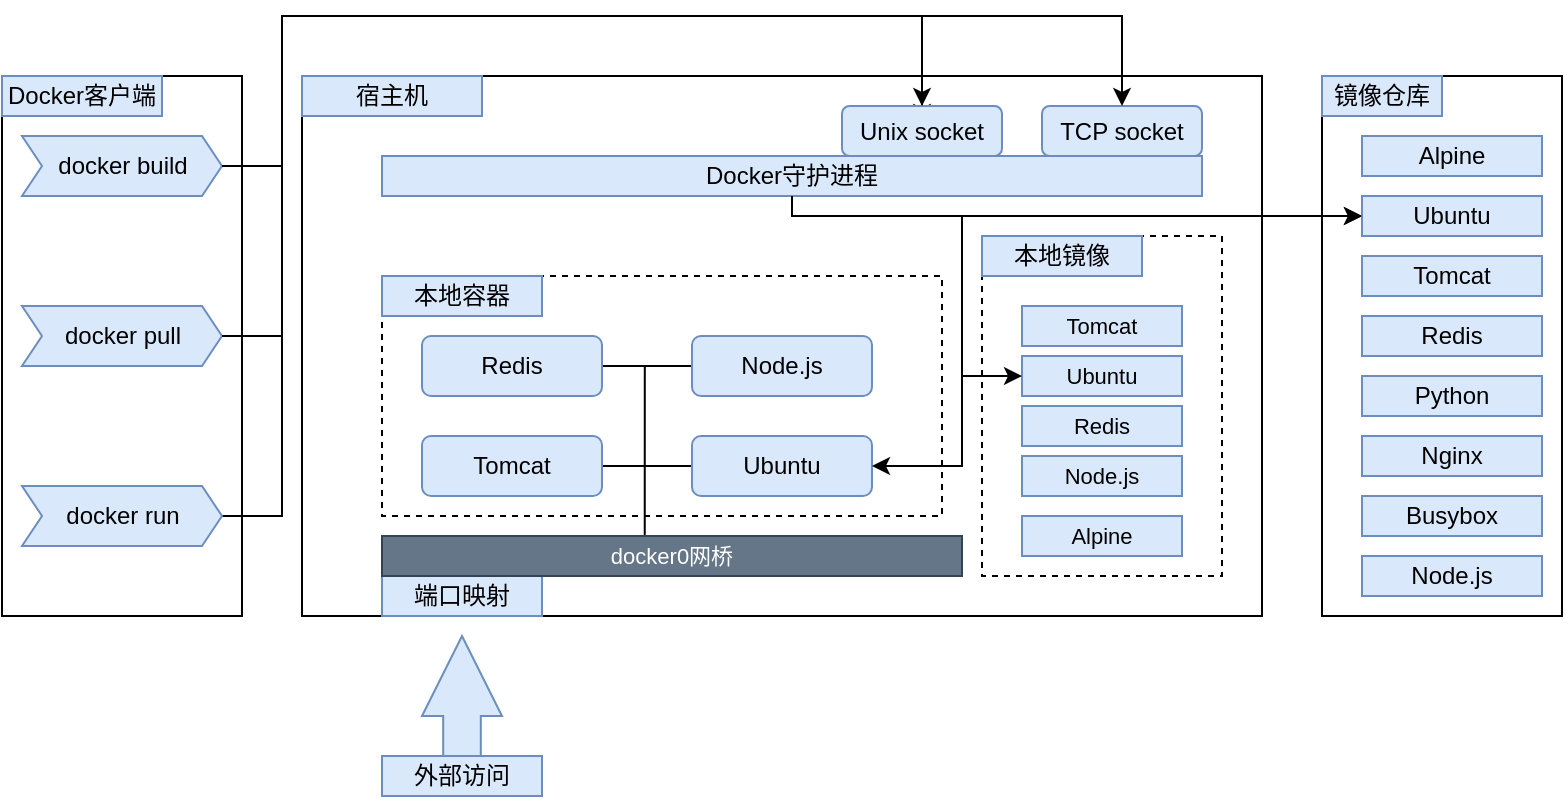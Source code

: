 <mxfile version="20.5.1" type="github"><diagram id="lHEB-m2hU_VOAhkfCgq5" name="Page-1"><mxGraphModel dx="782" dy="380" grid="1" gridSize="10" guides="1" tooltips="1" connect="1" arrows="1" fold="1" page="1" pageScale="1" pageWidth="827" pageHeight="1169" background="#FFFFFF" math="0" shadow="0"><root><mxCell id="0"/><mxCell id="1" parent="0"/><mxCell id="TYcr5P6r7JHoRjCFOCoq-2" value="" style="rounded=0;whiteSpace=wrap;html=1;" parent="1" vertex="1"><mxGeometry y="40" width="120" height="270" as="geometry"/></mxCell><mxCell id="TYcr5P6r7JHoRjCFOCoq-6" value="docker pull" style="html=1;shadow=0;dashed=0;align=center;verticalAlign=middle;shape=mxgraph.arrows2.arrow;dy=0;dx=10;notch=10;fillColor=#dae8fc;strokeColor=#6c8ebf;" parent="1" vertex="1"><mxGeometry x="10" y="155" width="100" height="30" as="geometry"/></mxCell><mxCell id="TYcr5P6r7JHoRjCFOCoq-44" style="edgeStyle=orthogonalEdgeStyle;rounded=0;orthogonalLoop=1;jettySize=auto;html=1;exitX=1;exitY=0.5;exitDx=0;exitDy=0;exitPerimeter=0;entryX=0.5;entryY=0;entryDx=0;entryDy=0;" parent="1" source="TYcr5P6r7JHoRjCFOCoq-7" target="TYcr5P6r7JHoRjCFOCoq-13" edge="1"><mxGeometry relative="1" as="geometry"><Array as="points"><mxPoint x="140" y="85"/><mxPoint x="140" y="10"/><mxPoint x="460" y="10"/></Array></mxGeometry></mxCell><mxCell id="TYcr5P6r7JHoRjCFOCoq-7" value="docker build" style="html=1;shadow=0;dashed=0;align=center;verticalAlign=middle;shape=mxgraph.arrows2.arrow;dy=0;dx=10;notch=10;fillColor=#dae8fc;strokeColor=#6c8ebf;" parent="1" vertex="1"><mxGeometry x="10" y="70" width="100" height="30" as="geometry"/></mxCell><mxCell id="TYcr5P6r7JHoRjCFOCoq-58" style="edgeStyle=orthogonalEdgeStyle;rounded=0;orthogonalLoop=1;jettySize=auto;html=1;exitX=1;exitY=0.5;exitDx=0;exitDy=0;exitPerimeter=0;entryX=0.5;entryY=0;entryDx=0;entryDy=0;" parent="1" source="TYcr5P6r7JHoRjCFOCoq-8" target="TYcr5P6r7JHoRjCFOCoq-13" edge="1"><mxGeometry relative="1" as="geometry"><Array as="points"><mxPoint x="140" y="260"/><mxPoint x="140" y="10"/><mxPoint x="460" y="10"/></Array></mxGeometry></mxCell><mxCell id="TYcr5P6r7JHoRjCFOCoq-8" value="docker run" style="html=1;shadow=0;dashed=0;align=center;verticalAlign=middle;shape=mxgraph.arrows2.arrow;dy=0;dx=10;notch=10;fillStyle=auto;fillColor=#dae8fc;strokeColor=#6c8ebf;" parent="1" vertex="1"><mxGeometry x="10" y="245" width="100" height="30" as="geometry"/></mxCell><mxCell id="TYcr5P6r7JHoRjCFOCoq-9" value="Docker客户端" style="rounded=0;whiteSpace=wrap;html=1;fillColor=#dae8fc;strokeColor=#6c8ebf;" parent="1" vertex="1"><mxGeometry y="40" width="80" height="20" as="geometry"/></mxCell><mxCell id="TYcr5P6r7JHoRjCFOCoq-10" value="" style="rounded=0;whiteSpace=wrap;html=1;" parent="1" vertex="1"><mxGeometry x="150" y="40" width="480" height="270" as="geometry"/></mxCell><mxCell id="TYcr5P6r7JHoRjCFOCoq-11" value="" style="rounded=0;whiteSpace=wrap;html=1;" parent="1" vertex="1"><mxGeometry x="660" y="40" width="120" height="270" as="geometry"/></mxCell><mxCell id="TYcr5P6r7JHoRjCFOCoq-12" value="宿主机" style="rounded=0;whiteSpace=wrap;html=1;fillColor=#dae8fc;strokeColor=#6c8ebf;" parent="1" vertex="1"><mxGeometry x="150" y="40" width="90" height="20" as="geometry"/></mxCell><mxCell id="TYcr5P6r7JHoRjCFOCoq-52" style="edgeStyle=orthogonalEdgeStyle;rounded=0;orthogonalLoop=1;jettySize=auto;html=1;" parent="1" source="TYcr5P6r7JHoRjCFOCoq-13" edge="1"><mxGeometry relative="1" as="geometry"><mxPoint x="460" y="63" as="targetPoint"/></mxGeometry></mxCell><mxCell id="TYcr5P6r7JHoRjCFOCoq-13" value="Unix socket" style="rounded=1;whiteSpace=wrap;html=1;fillColor=#dae8fc;strokeColor=#6c8ebf;" parent="1" vertex="1"><mxGeometry x="420" y="55" width="80" height="25" as="geometry"/></mxCell><mxCell id="TYcr5P6r7JHoRjCFOCoq-14" value="TCP socket" style="rounded=1;whiteSpace=wrap;html=1;fillColor=#dae8fc;strokeColor=#6c8ebf;" parent="1" vertex="1"><mxGeometry x="520" y="55" width="80" height="25" as="geometry"/></mxCell><mxCell id="TYcr5P6r7JHoRjCFOCoq-59" style="edgeStyle=orthogonalEdgeStyle;rounded=0;orthogonalLoop=1;jettySize=auto;html=1;exitX=0.5;exitY=1;exitDx=0;exitDy=0;entryX=0;entryY=0.5;entryDx=0;entryDy=0;" parent="1" source="TYcr5P6r7JHoRjCFOCoq-15" target="TYcr5P6r7JHoRjCFOCoq-18" edge="1"><mxGeometry relative="1" as="geometry"><Array as="points"><mxPoint x="395" y="110"/></Array></mxGeometry></mxCell><mxCell id="TYcr5P6r7JHoRjCFOCoq-87" style="edgeStyle=orthogonalEdgeStyle;shape=connector;rounded=0;orthogonalLoop=1;jettySize=auto;html=1;exitX=0.5;exitY=1;exitDx=0;exitDy=0;entryX=1;entryY=0.5;entryDx=0;entryDy=0;labelBackgroundColor=default;strokeColor=default;fontFamily=Helvetica;fontSize=11;fontColor=default;endArrow=classic;" parent="1" source="TYcr5P6r7JHoRjCFOCoq-15" target="TYcr5P6r7JHoRjCFOCoq-75" edge="1"><mxGeometry relative="1" as="geometry"><Array as="points"><mxPoint x="395" y="110"/><mxPoint x="480" y="110"/><mxPoint x="480" y="235"/></Array></mxGeometry></mxCell><mxCell id="TYcr5P6r7JHoRjCFOCoq-97" style="edgeStyle=orthogonalEdgeStyle;shape=connector;rounded=0;orthogonalLoop=1;jettySize=auto;html=1;exitX=0.5;exitY=1;exitDx=0;exitDy=0;entryX=0;entryY=0.5;entryDx=0;entryDy=0;labelBackgroundColor=default;strokeColor=default;fontFamily=Helvetica;fontSize=11;fontColor=default;endArrow=classic;" parent="1" source="TYcr5P6r7JHoRjCFOCoq-15" target="TYcr5P6r7JHoRjCFOCoq-90" edge="1"><mxGeometry relative="1" as="geometry"><Array as="points"><mxPoint x="395" y="110"/><mxPoint x="480" y="110"/><mxPoint x="480" y="190"/></Array></mxGeometry></mxCell><mxCell id="TYcr5P6r7JHoRjCFOCoq-15" value="Docker守护进程" style="rounded=0;whiteSpace=wrap;html=1;fillColor=#dae8fc;strokeColor=#6c8ebf;" parent="1" vertex="1"><mxGeometry x="190" y="80" width="410" height="20" as="geometry"/></mxCell><mxCell id="TYcr5P6r7JHoRjCFOCoq-16" value="镜像仓库" style="rounded=0;whiteSpace=wrap;html=1;fillColor=#dae8fc;strokeColor=#6c8ebf;" parent="1" vertex="1"><mxGeometry x="660" y="40" width="60" height="20" as="geometry"/></mxCell><mxCell id="TYcr5P6r7JHoRjCFOCoq-17" value="Alpine" style="rounded=0;whiteSpace=wrap;html=1;fillColor=#dae8fc;strokeColor=#6c8ebf;" parent="1" vertex="1"><mxGeometry x="680" y="70" width="90" height="20" as="geometry"/></mxCell><mxCell id="TYcr5P6r7JHoRjCFOCoq-18" value="Ubuntu" style="rounded=0;whiteSpace=wrap;html=1;fillColor=#dae8fc;strokeColor=#6c8ebf;" parent="1" vertex="1"><mxGeometry x="680" y="100" width="90" height="20" as="geometry"/></mxCell><mxCell id="TYcr5P6r7JHoRjCFOCoq-19" value="Tomcat" style="rounded=0;whiteSpace=wrap;html=1;fillColor=#dae8fc;strokeColor=#6c8ebf;" parent="1" vertex="1"><mxGeometry x="680" y="130" width="90" height="20" as="geometry"/></mxCell><mxCell id="TYcr5P6r7JHoRjCFOCoq-22" value="Redis" style="rounded=0;whiteSpace=wrap;html=1;fillColor=#dae8fc;strokeColor=#6c8ebf;" parent="1" vertex="1"><mxGeometry x="680" y="160" width="90" height="20" as="geometry"/></mxCell><mxCell id="TYcr5P6r7JHoRjCFOCoq-23" value="Python" style="rounded=0;whiteSpace=wrap;html=1;fillColor=#dae8fc;strokeColor=#6c8ebf;" parent="1" vertex="1"><mxGeometry x="680" y="190" width="90" height="20" as="geometry"/></mxCell><mxCell id="TYcr5P6r7JHoRjCFOCoq-24" value="Nginx" style="rounded=0;whiteSpace=wrap;html=1;fillColor=#dae8fc;strokeColor=#6c8ebf;" parent="1" vertex="1"><mxGeometry x="680" y="220" width="90" height="20" as="geometry"/></mxCell><mxCell id="TYcr5P6r7JHoRjCFOCoq-25" value="Busybox" style="rounded=0;whiteSpace=wrap;html=1;fillColor=#dae8fc;strokeColor=#6c8ebf;" parent="1" vertex="1"><mxGeometry x="680" y="250" width="90" height="20" as="geometry"/></mxCell><mxCell id="TYcr5P6r7JHoRjCFOCoq-26" value="Node.js" style="rounded=0;whiteSpace=wrap;html=1;fillColor=#dae8fc;strokeColor=#6c8ebf;" parent="1" vertex="1"><mxGeometry x="680" y="280" width="90" height="20" as="geometry"/></mxCell><mxCell id="TYcr5P6r7JHoRjCFOCoq-53" style="edgeStyle=orthogonalEdgeStyle;rounded=0;orthogonalLoop=1;jettySize=auto;html=1;exitX=1;exitY=0.5;exitDx=0;exitDy=0;exitPerimeter=0;entryX=0.5;entryY=0;entryDx=0;entryDy=0;" parent="1" source="TYcr5P6r7JHoRjCFOCoq-7" target="TYcr5P6r7JHoRjCFOCoq-13" edge="1"><mxGeometry relative="1" as="geometry"><mxPoint x="110" y="85" as="sourcePoint"/><mxPoint x="460" y="55" as="targetPoint"/><Array as="points"><mxPoint x="140" y="85"/><mxPoint x="140" y="10"/><mxPoint x="460" y="10"/></Array></mxGeometry></mxCell><mxCell id="TYcr5P6r7JHoRjCFOCoq-57" style="edgeStyle=orthogonalEdgeStyle;rounded=0;orthogonalLoop=1;jettySize=auto;html=1;exitX=1;exitY=0.5;exitDx=0;exitDy=0;exitPerimeter=0;entryX=0.5;entryY=0;entryDx=0;entryDy=0;" parent="1" source="TYcr5P6r7JHoRjCFOCoq-6" target="TYcr5P6r7JHoRjCFOCoq-14" edge="1"><mxGeometry relative="1" as="geometry"><mxPoint x="110" y="160" as="sourcePoint"/><mxPoint x="560" y="55" as="targetPoint"/><Array as="points"><mxPoint x="140" y="170"/><mxPoint x="140" y="10"/><mxPoint x="560" y="10"/></Array></mxGeometry></mxCell><mxCell id="TYcr5P6r7JHoRjCFOCoq-67" value="" style="rounded=0;whiteSpace=wrap;html=1;dashed=1;" parent="1" vertex="1"><mxGeometry x="190" y="140" width="280" height="120" as="geometry"/></mxCell><mxCell id="TYcr5P6r7JHoRjCFOCoq-68" value="" style="rounded=0;whiteSpace=wrap;html=1;dashed=1;" parent="1" vertex="1"><mxGeometry x="490" y="120" width="120" height="170" as="geometry"/></mxCell><mxCell id="TYcr5P6r7JHoRjCFOCoq-103" style="edgeStyle=none;shape=connector;rounded=0;orthogonalLoop=1;jettySize=auto;html=1;exitX=1;exitY=0.5;exitDx=0;exitDy=0;entryX=0;entryY=0.5;entryDx=0;entryDy=0;labelBackgroundColor=default;strokeColor=default;fontFamily=Helvetica;fontSize=11;fontColor=default;endArrow=none;endFill=0;" parent="1" source="TYcr5P6r7JHoRjCFOCoq-69" target="TYcr5P6r7JHoRjCFOCoq-74" edge="1"><mxGeometry relative="1" as="geometry"/></mxCell><mxCell id="TYcr5P6r7JHoRjCFOCoq-105" style="edgeStyle=orthogonalEdgeStyle;shape=connector;rounded=0;orthogonalLoop=1;jettySize=auto;html=1;exitX=1;exitY=0.5;exitDx=0;exitDy=0;entryX=0.453;entryY=0.033;entryDx=0;entryDy=0;entryPerimeter=0;labelBackgroundColor=default;strokeColor=default;fontFamily=Helvetica;fontSize=11;fontColor=default;endArrow=none;endFill=0;" parent="1" source="TYcr5P6r7JHoRjCFOCoq-69" target="TYcr5P6r7JHoRjCFOCoq-79" edge="1"><mxGeometry relative="1" as="geometry"/></mxCell><mxCell id="TYcr5P6r7JHoRjCFOCoq-69" value="Redis" style="rounded=1;whiteSpace=wrap;html=1;fillColor=#dae8fc;strokeColor=#6c8ebf;" parent="1" vertex="1"><mxGeometry x="210" y="170" width="90" height="30" as="geometry"/></mxCell><mxCell id="TYcr5P6r7JHoRjCFOCoq-106" style="edgeStyle=orthogonalEdgeStyle;shape=connector;rounded=0;orthogonalLoop=1;jettySize=auto;html=1;exitX=1;exitY=0.5;exitDx=0;exitDy=0;entryX=0;entryY=0.5;entryDx=0;entryDy=0;labelBackgroundColor=default;strokeColor=default;fontFamily=Helvetica;fontSize=11;fontColor=default;endArrow=none;endFill=0;" parent="1" source="TYcr5P6r7JHoRjCFOCoq-71" target="TYcr5P6r7JHoRjCFOCoq-75" edge="1"><mxGeometry relative="1" as="geometry"/></mxCell><mxCell id="TYcr5P6r7JHoRjCFOCoq-71" value="Tomcat" style="rounded=1;whiteSpace=wrap;html=1;fillColor=#dae8fc;strokeColor=#6c8ebf;" parent="1" vertex="1"><mxGeometry x="210" y="220" width="90" height="30" as="geometry"/></mxCell><mxCell id="TYcr5P6r7JHoRjCFOCoq-74" value="Node.js" style="rounded=1;whiteSpace=wrap;html=1;fillColor=#dae8fc;strokeColor=#6c8ebf;" parent="1" vertex="1"><mxGeometry x="345" y="170" width="90" height="30" as="geometry"/></mxCell><mxCell id="TYcr5P6r7JHoRjCFOCoq-75" value="Ubuntu" style="rounded=1;whiteSpace=wrap;html=1;fillColor=#dae8fc;strokeColor=#6c8ebf;" parent="1" vertex="1"><mxGeometry x="345" y="220" width="90" height="30" as="geometry"/></mxCell><mxCell id="TYcr5P6r7JHoRjCFOCoq-76" value="本地容器" style="rounded=0;whiteSpace=wrap;html=1;fillColor=#dae8fc;strokeColor=#6c8ebf;" parent="1" vertex="1"><mxGeometry x="190" y="140" width="80" height="20" as="geometry"/></mxCell><mxCell id="TYcr5P6r7JHoRjCFOCoq-78" value="端口映射" style="rounded=0;whiteSpace=wrap;html=1;fillColor=#dae8fc;strokeColor=#6c8ebf;" parent="1" vertex="1"><mxGeometry x="190" y="290" width="80" height="20" as="geometry"/></mxCell><mxCell id="TYcr5P6r7JHoRjCFOCoq-79" value="docker0网桥" style="rounded=0;whiteSpace=wrap;html=1;fontFamily=Helvetica;fontSize=11;fontColor=#ffffff;fillColor=#647687;strokeColor=#314354;" parent="1" vertex="1"><mxGeometry x="190" y="270" width="290" height="20" as="geometry"/></mxCell><mxCell id="TYcr5P6r7JHoRjCFOCoq-80" style="edgeStyle=orthogonalEdgeStyle;rounded=0;orthogonalLoop=1;jettySize=auto;html=1;exitX=0.5;exitY=1;exitDx=0;exitDy=0;entryX=0;entryY=0.5;entryDx=0;entryDy=0;" parent="1" source="TYcr5P6r7JHoRjCFOCoq-15" target="TYcr5P6r7JHoRjCFOCoq-18" edge="1"><mxGeometry relative="1" as="geometry"><mxPoint x="395" y="100" as="sourcePoint"/><mxPoint x="680" y="110" as="targetPoint"/><Array as="points"><mxPoint x="395" y="110"/></Array></mxGeometry></mxCell><mxCell id="TYcr5P6r7JHoRjCFOCoq-88" style="edgeStyle=orthogonalEdgeStyle;shape=connector;rounded=0;orthogonalLoop=1;jettySize=auto;html=1;exitX=0.5;exitY=1;exitDx=0;exitDy=0;entryX=1;entryY=0.5;entryDx=0;entryDy=0;labelBackgroundColor=default;strokeColor=default;fontFamily=Helvetica;fontSize=11;fontColor=default;endArrow=classic;" parent="1" edge="1"><mxGeometry relative="1" as="geometry"><mxPoint x="395" y="100" as="sourcePoint"/><mxPoint x="435" y="235" as="targetPoint"/><Array as="points"><mxPoint x="395" y="110"/><mxPoint x="480" y="110"/><mxPoint x="480" y="235"/></Array></mxGeometry></mxCell><mxCell id="TYcr5P6r7JHoRjCFOCoq-89" value="Tomcat" style="rounded=0;whiteSpace=wrap;html=1;fontFamily=Helvetica;fontSize=11;fillColor=#dae8fc;strokeColor=#6c8ebf;" parent="1" vertex="1"><mxGeometry x="510" y="155" width="80" height="20" as="geometry"/></mxCell><mxCell id="TYcr5P6r7JHoRjCFOCoq-90" value="Ubuntu" style="rounded=0;whiteSpace=wrap;html=1;fontFamily=Helvetica;fontSize=11;fillColor=#dae8fc;strokeColor=#6c8ebf;" parent="1" vertex="1"><mxGeometry x="510" y="180" width="80" height="20" as="geometry"/></mxCell><mxCell id="TYcr5P6r7JHoRjCFOCoq-91" value="Node.js" style="rounded=0;whiteSpace=wrap;html=1;fontFamily=Helvetica;fontSize=11;fillColor=#dae8fc;strokeColor=#6c8ebf;" parent="1" vertex="1"><mxGeometry x="510" y="230" width="80" height="20" as="geometry"/></mxCell><mxCell id="TYcr5P6r7JHoRjCFOCoq-92" value="Redis" style="rounded=0;whiteSpace=wrap;html=1;fontFamily=Helvetica;fontSize=11;fillColor=#dae8fc;strokeColor=#6c8ebf;" parent="1" vertex="1"><mxGeometry x="510" y="205" width="80" height="20" as="geometry"/></mxCell><mxCell id="TYcr5P6r7JHoRjCFOCoq-94" value="本地镜像" style="rounded=0;whiteSpace=wrap;html=1;fillColor=#dae8fc;strokeColor=#6c8ebf;" parent="1" vertex="1"><mxGeometry x="490" y="120" width="80" height="20" as="geometry"/></mxCell><mxCell id="TYcr5P6r7JHoRjCFOCoq-96" value="Alpine" style="rounded=0;whiteSpace=wrap;html=1;fontFamily=Helvetica;fontSize=11;fillColor=#dae8fc;strokeColor=#6c8ebf;" parent="1" vertex="1"><mxGeometry x="510" y="260" width="80" height="20" as="geometry"/></mxCell><mxCell id="TYcr5P6r7JHoRjCFOCoq-98" style="edgeStyle=orthogonalEdgeStyle;shape=connector;rounded=0;orthogonalLoop=1;jettySize=auto;html=1;exitX=0.5;exitY=1;exitDx=0;exitDy=0;entryX=0;entryY=0.5;entryDx=0;entryDy=0;labelBackgroundColor=default;strokeColor=default;fontFamily=Helvetica;fontSize=11;fontColor=default;endArrow=classic;" parent="1" source="TYcr5P6r7JHoRjCFOCoq-15" target="TYcr5P6r7JHoRjCFOCoq-90" edge="1"><mxGeometry relative="1" as="geometry"><mxPoint x="395" y="100" as="sourcePoint"/><mxPoint x="510" y="190" as="targetPoint"/><Array as="points"><mxPoint x="395" y="110"/><mxPoint x="480" y="110"/><mxPoint x="480" y="190"/></Array></mxGeometry></mxCell><mxCell id="TYcr5P6r7JHoRjCFOCoq-109" value="外部访问" style="rounded=0;whiteSpace=wrap;html=1;fillColor=#dae8fc;strokeColor=#6c8ebf;" parent="1" vertex="1"><mxGeometry x="190" y="380" width="80" height="20" as="geometry"/></mxCell><mxCell id="TYcr5P6r7JHoRjCFOCoq-112" value="" style="html=1;shadow=0;dashed=0;align=center;verticalAlign=middle;shape=mxgraph.arrows2.arrow;dy=0.53;dx=40;direction=north;notch=0;fontFamily=Helvetica;fontSize=11;fillColor=#dae8fc;strokeColor=#6c8ebf;" parent="1" vertex="1"><mxGeometry x="210" y="320" width="40" height="60" as="geometry"/></mxCell></root></mxGraphModel></diagram></mxfile>